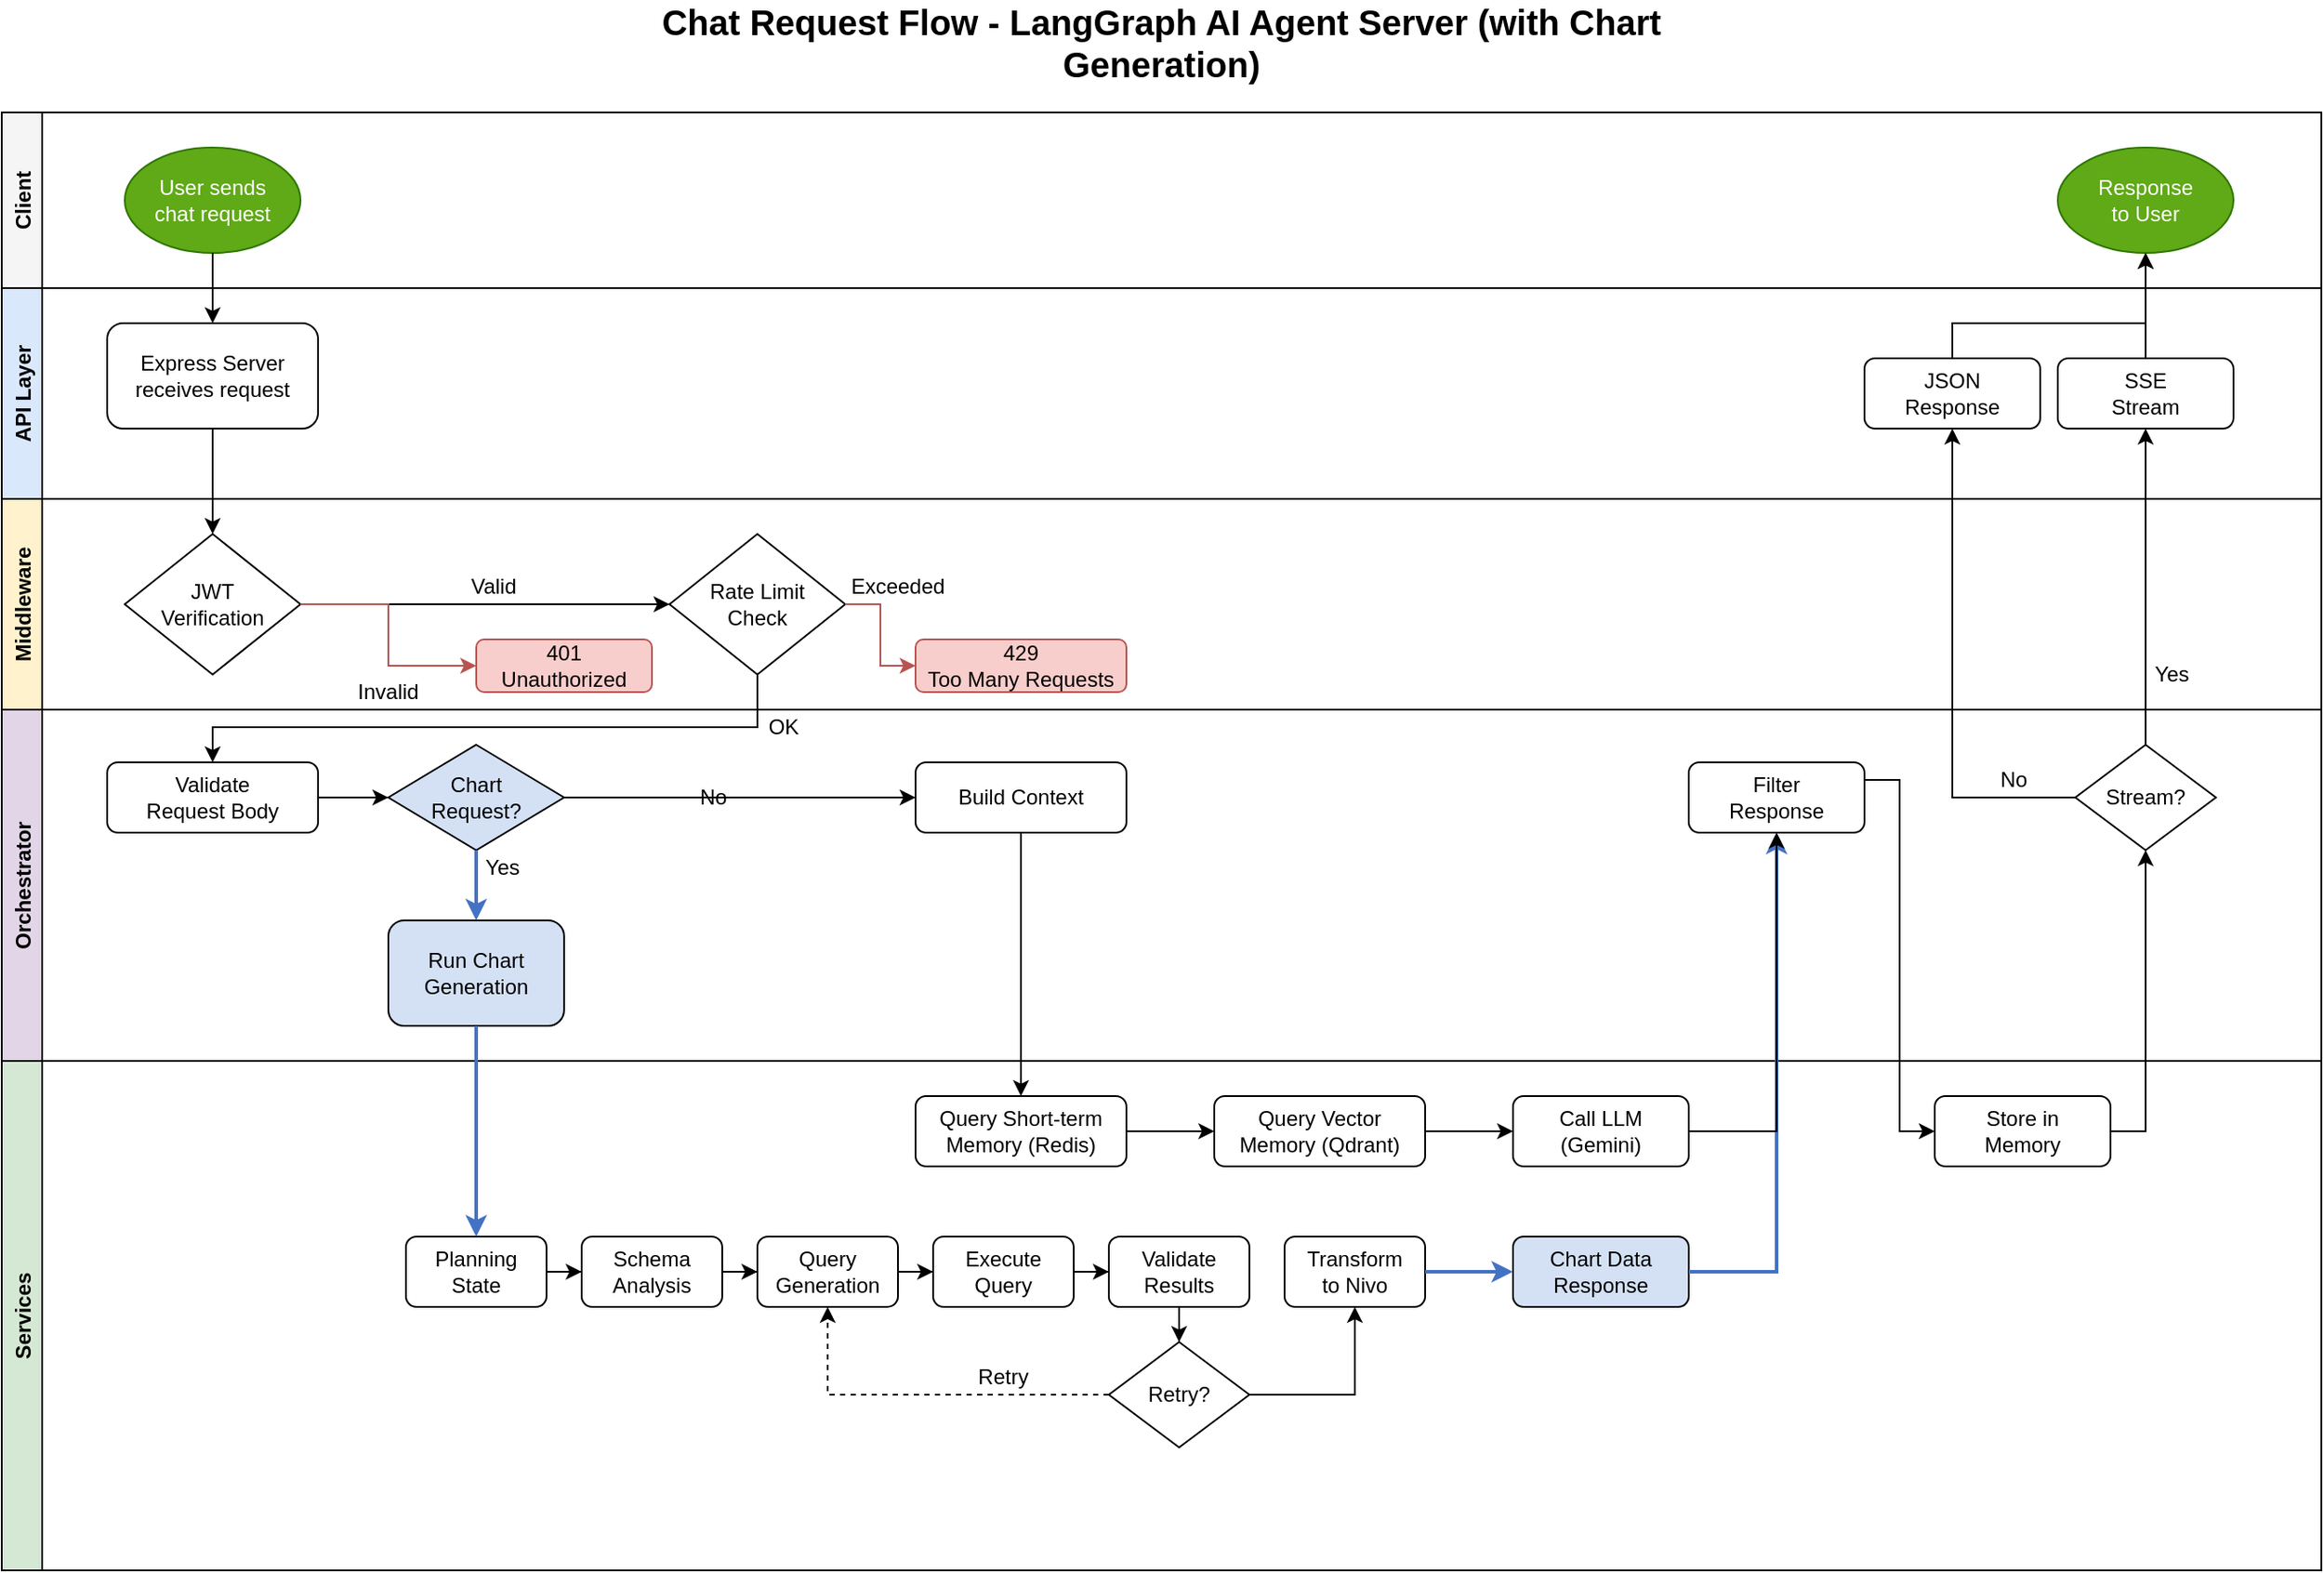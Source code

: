 <mxfile version="24.5.1" type="device">
  <diagram name="Request Flow" id="request-flow">
    <mxGraphModel dx="1434" dy="844" grid="1" gridSize="10" guides="1" tooltips="1" connect="1" arrows="1" fold="1" page="1" pageScale="1" pageWidth="1400" pageHeight="1200" math="0" shadow="0">
      <root>
        <mxCell id="0" />
        <mxCell id="1" parent="0" />
        <mxCell id="title" value="Chat Request Flow - LangGraph AI Agent Server (with Chart Generation)" style="text;html=1;strokeColor=none;fillColor=none;align=center;verticalAlign=middle;whiteSpace=wrap;rounded=0;fontSize=20;fontStyle=1" parent="1" vertex="1">
          <mxGeometry x="400" y="20" width="600" height="40" as="geometry" />
        </mxCell>
        <mxCell id="swimlane-container" value="" style="swimlane;startSize=0;" parent="1" vertex="1">
          <mxGeometry x="40" y="80" width="1320" height="830" as="geometry" />
        </mxCell>
        <mxCell id="flow20-stream" style="edgeStyle=orthogonalEdgeStyle;rounded=0;orthogonalLoop=1;jettySize=auto;html=1;" parent="swimlane-container" source="stream-check" target="stream-response" edge="1">
          <mxGeometry relative="1" as="geometry">
            <Array as="points">
              <mxPoint x="1220" y="310" />
              <mxPoint x="1220" y="310" />
            </Array>
          </mxGeometry>
        </mxCell>
        <mxCell id="flow21-json" style="edgeStyle=orthogonalEdgeStyle;rounded=0;orthogonalLoop=1;jettySize=auto;html=1;" parent="swimlane-container" source="json-response" target="end" edge="1">
          <mxGeometry relative="1" as="geometry">
            <Array as="points">
              <mxPoint x="1110" y="120" />
              <mxPoint x="1220" y="120" />
            </Array>
          </mxGeometry>
        </mxCell>
        <mxCell id="flow4-success" style="edgeStyle=orthogonalEdgeStyle;rounded=0;orthogonalLoop=1;jettySize=auto;html=1;entryX=0.5;entryY=0;entryDx=0;entryDy=0;" parent="swimlane-container" source="rate-limit-check" target="validate" edge="1">
          <mxGeometry relative="1" as="geometry">
            <Array as="points">
              <mxPoint x="430" y="350" />
              <mxPoint x="120" y="350" />
            </Array>
          </mxGeometry>
        </mxCell>
        <mxCell id="client-lane" value="Client" style="swimlane;horizontal=0;fillColor=#f5f5f5;" parent="swimlane-container" vertex="1">
          <mxGeometry width="1320" height="100" as="geometry" />
        </mxCell>
        <mxCell id="end" value="Response&#xa;to User" style="ellipse;whiteSpace=wrap;html=1;fillColor=#60a917;strokeColor=#2D7600;fontColor=#ffffff;" parent="client-lane" vertex="1">
          <mxGeometry x="1170" y="20" width="100" height="60" as="geometry" />
        </mxCell>
        <mxCell id="api-lane" value="API Layer" style="swimlane;horizontal=0;fillColor=#dae8fc;" parent="swimlane-container" vertex="1">
          <mxGeometry y="100" width="1320" height="120" as="geometry" />
        </mxCell>
        <mxCell id="stream-response" value="SSE&#xa;Stream" style="rounded=1;whiteSpace=wrap;html=1;" parent="api-lane" vertex="1">
          <mxGeometry x="1170" y="40" width="100" height="40" as="geometry" />
        </mxCell>
        <mxCell id="json-response" value="JSON&#xa;Response" style="rounded=1;whiteSpace=wrap;html=1;" parent="api-lane" vertex="1">
          <mxGeometry x="1060" y="40" width="100" height="40" as="geometry" />
        </mxCell>
        <mxCell id="middleware-lane" value="Middleware" style="swimlane;horizontal=0;fillColor=#fff2cc;" parent="swimlane-container" vertex="1">
          <mxGeometry y="220" width="1320" height="120" as="geometry" />
        </mxCell>
        <mxCell id="auth-fail" value="401&#xa;Unauthorized" style="rounded=1;whiteSpace=wrap;html=1;fillColor=#f8cecc;strokeColor=#b85450;" parent="middleware-lane" vertex="1">
          <mxGeometry x="270" y="80" width="100" height="30" as="geometry" />
        </mxCell>
        <mxCell id="rate-limit-check" value="Rate Limit&#xa;Check" style="rhombus;whiteSpace=wrap;html=1;" parent="middleware-lane" vertex="1">
          <mxGeometry x="380" y="20" width="100" height="80" as="geometry" />
        </mxCell>
        <mxCell id="rate-limit-fail" value="429&#xa;Too Many Requests" style="rounded=1;whiteSpace=wrap;html=1;fillColor=#f8cecc;strokeColor=#b85450;" parent="middleware-lane" vertex="1">
          <mxGeometry x="520" y="80" width="120" height="30" as="geometry" />
        </mxCell>
        <mxCell id="label-rate-fail" value="Exceeded" style="text;html=1;strokeColor=none;fillColor=none;align=center;verticalAlign=middle;whiteSpace=wrap;rounded=0;" parent="middleware-lane" vertex="1">
          <mxGeometry x="480" y="40" width="60" height="20" as="geometry" />
        </mxCell>
        <mxCell id="label-stream-yes" value="Yes" style="text;html=1;strokeColor=none;fillColor=none;align=center;verticalAlign=middle;whiteSpace=wrap;rounded=0;" parent="middleware-lane" vertex="1">
          <mxGeometry x="1220" y="90" width="30" height="20" as="geometry" />
        </mxCell>
        <mxCell id="orchestrator-lane" value="Orchestrator" style="swimlane;horizontal=0;fillColor=#e1d5e7;" parent="swimlane-container" vertex="1">
          <mxGeometry y="340" width="1320" height="200" as="geometry" />
        </mxCell>
        <mxCell id="start" value="User sends&#xa;chat request" style="ellipse;whiteSpace=wrap;html=1;fillColor=#60a917;strokeColor=#2D7600;fontColor=#ffffff;" parent="orchestrator-lane" vertex="1">
          <mxGeometry x="70" y="-320" width="100" height="60" as="geometry" />
        </mxCell>
        <mxCell id="api-receive" value="Express Server&#xa;receives request" style="rounded=1;whiteSpace=wrap;html=1;" parent="orchestrator-lane" vertex="1">
          <mxGeometry x="60" y="-220" width="120" height="60" as="geometry" />
        </mxCell>
        <mxCell id="auth-check" value="JWT&#xa;Verification" style="rhombus;whiteSpace=wrap;html=1;" parent="orchestrator-lane" vertex="1">
          <mxGeometry x="70" y="-100" width="100" height="80" as="geometry" />
        </mxCell>
        <mxCell id="flow1" style="edgeStyle=orthogonalEdgeStyle;rounded=0;orthogonalLoop=1;jettySize=auto;html=1;" parent="orchestrator-lane" source="start" target="api-receive" edge="1">
          <mxGeometry relative="1" as="geometry" />
        </mxCell>
        <mxCell id="flow2" style="edgeStyle=orthogonalEdgeStyle;rounded=0;orthogonalLoop=1;jettySize=auto;html=1;" parent="orchestrator-lane" source="api-receive" target="auth-check" edge="1">
          <mxGeometry relative="1" as="geometry" />
        </mxCell>
        <mxCell id="chart-check" value="Chart&#xa;Request?" style="rhombus;whiteSpace=wrap;html=1;fillColor=#d4e1f5;" parent="orchestrator-lane" vertex="1">
          <mxGeometry x="220" y="20" width="100" height="60" as="geometry" />
        </mxCell>
        <mxCell id="build-context" value="Build Context" style="rounded=1;whiteSpace=wrap;html=1;" parent="orchestrator-lane" vertex="1">
          <mxGeometry x="520" y="30" width="120" height="40" as="geometry" />
        </mxCell>
        <mxCell id="run-chart-gen" value="Run Chart&#xa;Generation" style="rounded=1;whiteSpace=wrap;html=1;fillColor=#d4e1f5;" parent="orchestrator-lane" vertex="1">
          <mxGeometry x="220" y="120" width="100" height="60" as="geometry" />
        </mxCell>
        <mxCell id="filter-response" value="Filter&#xa;Response" style="rounded=1;whiteSpace=wrap;html=1;" parent="orchestrator-lane" vertex="1">
          <mxGeometry x="960" y="30" width="100" height="40" as="geometry" />
        </mxCell>
        <mxCell id="stream-check" value="Stream?" style="rhombus;whiteSpace=wrap;html=1;" parent="orchestrator-lane" vertex="1">
          <mxGeometry x="1180" y="20" width="80" height="60" as="geometry" />
        </mxCell>
        <mxCell id="validate" value="Validate&#xa;Request Body" style="rounded=1;whiteSpace=wrap;html=1;" parent="orchestrator-lane" vertex="1">
          <mxGeometry x="60" y="30" width="120" height="40" as="geometry" />
        </mxCell>
        <mxCell id="flow5" style="edgeStyle=orthogonalEdgeStyle;rounded=0;orthogonalLoop=1;jettySize=auto;html=1;" parent="orchestrator-lane" source="validate" target="chart-check" edge="1">
          <mxGeometry relative="1" as="geometry" />
        </mxCell>
        <mxCell id="flow-chart-yes" style="edgeStyle=orthogonalEdgeStyle;rounded=0;orthogonalLoop=1;jettySize=auto;html=1;strokeColor=#4472C4;strokeWidth=2;" parent="orchestrator-lane" source="chart-check" target="run-chart-gen" edge="1">
          <mxGeometry relative="1" as="geometry" />
        </mxCell>
        <mxCell id="label-chart-yes" value="Yes" style="text;html=1;strokeColor=none;fillColor=none;align=center;verticalAlign=middle;whiteSpace=wrap;rounded=0;" parent="orchestrator-lane" vertex="1">
          <mxGeometry x="270" y="80" width="30" height="20" as="geometry" />
        </mxCell>
        <mxCell id="flow-chart-no" style="edgeStyle=orthogonalEdgeStyle;rounded=0;orthogonalLoop=1;jettySize=auto;html=1;" parent="orchestrator-lane" source="chart-check" target="build-context" edge="1">
          <mxGeometry relative="1" as="geometry" />
        </mxCell>
        <mxCell id="label-chart-no" value="No" style="text;html=1;strokeColor=none;fillColor=none;align=center;verticalAlign=middle;whiteSpace=wrap;rounded=0;" parent="orchestrator-lane" vertex="1">
          <mxGeometry x="390" y="40" width="30" height="20" as="geometry" />
        </mxCell>
        <mxCell id="label-stream-no" value="No" style="text;html=1;strokeColor=none;fillColor=none;align=center;verticalAlign=middle;whiteSpace=wrap;rounded=0;" parent="orchestrator-lane" vertex="1">
          <mxGeometry x="1130" y="30" width="30" height="20" as="geometry" />
        </mxCell>
        <mxCell id="services-lane" value="Services" style="swimlane;horizontal=0;fillColor=#d5e8d4;" parent="swimlane-container" vertex="1">
          <mxGeometry y="540" width="1320" height="290" as="geometry" />
        </mxCell>
        <mxCell id="llm-call" value="Call LLM&#xa;(Gemini)" style="rounded=1;whiteSpace=wrap;html=1;" parent="services-lane" vertex="1">
          <mxGeometry x="860" y="20" width="100" height="40" as="geometry" />
        </mxCell>
        <mxCell id="store-memory" value="Store in&#xa;Memory" style="rounded=1;whiteSpace=wrap;html=1;" parent="services-lane" vertex="1">
          <mxGeometry x="1100" y="20" width="100" height="40" as="geometry" />
        </mxCell>
        <mxCell id="flow8" style="edgeStyle=orthogonalEdgeStyle;rounded=0;orthogonalLoop=1;jettySize=auto;html=1;entryX=0;entryY=0.5;entryDx=0;entryDy=0;exitX=1;exitY=0.5;exitDx=0;exitDy=0;" parent="services-lane" source="rag-query" target="llm-call" edge="1">
          <mxGeometry relative="1" as="geometry">
            <mxPoint x="890" y="-180" as="targetPoint" />
            <Array as="points">
              <mxPoint x="800" y="40" />
              <mxPoint x="800" y="40" />
            </Array>
          </mxGeometry>
        </mxCell>
        <mxCell id="chart-response" value="Chart Data&#xa;Response" style="rounded=1;whiteSpace=wrap;html=1;fillColor=#d4e1f5;" parent="services-lane" vertex="1">
          <mxGeometry x="860" y="100" width="100" height="40" as="geometry" />
        </mxCell>
        <mxCell id="state-planning" value="Planning&#xa;State" style="rounded=1;whiteSpace=wrap;html=1;" parent="services-lane" vertex="1">
          <mxGeometry x="230" y="100" width="80" height="40" as="geometry" />
        </mxCell>
        <mxCell id="state-schema" value="Schema&#xa;Analysis" style="rounded=1;whiteSpace=wrap;html=1;" parent="services-lane" vertex="1">
          <mxGeometry x="330" y="100" width="80" height="40" as="geometry" />
        </mxCell>
        <mxCell id="state-query-gen" value="Query&#xa;Generation" style="rounded=1;whiteSpace=wrap;html=1;" parent="services-lane" vertex="1">
          <mxGeometry x="430" y="100" width="80" height="40" as="geometry" />
        </mxCell>
        <mxCell id="state-execute" value="Execute&#xa;Query" style="rounded=1;whiteSpace=wrap;html=1;" parent="services-lane" vertex="1">
          <mxGeometry x="530" y="100" width="80" height="40" as="geometry" />
        </mxCell>
        <mxCell id="state-validate" value="Validate&#xa;Results" style="rounded=1;whiteSpace=wrap;html=1;" parent="services-lane" vertex="1">
          <mxGeometry x="630" y="100" width="80" height="40" as="geometry" />
        </mxCell>
        <mxCell id="state-retry" value="Retry?" style="rhombus;whiteSpace=wrap;html=1;" parent="services-lane" vertex="1">
          <mxGeometry x="630" y="160" width="80" height="60" as="geometry" />
        </mxCell>
        <mxCell id="state-transform" value="Transform&#xa;to Nivo" style="rounded=1;whiteSpace=wrap;html=1;" parent="services-lane" vertex="1">
          <mxGeometry x="730" y="100" width="80" height="40" as="geometry" />
        </mxCell>
        <mxCell id="label-retry" value="Retry" style="text;html=1;strokeColor=none;fillColor=none;align=center;verticalAlign=middle;whiteSpace=wrap;rounded=0;" parent="services-lane" vertex="1">
          <mxGeometry x="550" y="170" width="40" height="20" as="geometry" />
        </mxCell>
        <mxCell id="flow-retry-yes" style="edgeStyle=orthogonalEdgeStyle;rounded=0;orthogonalLoop=1;jettySize=auto;html=1;dashed=1;exitX=0;exitY=0.5;exitDx=0;exitDy=0;" parent="services-lane" source="state-retry" target="state-query-gen" edge="1">
          <mxGeometry relative="1" as="geometry">
            <Array as="points">
              <mxPoint x="470" y="190" />
            </Array>
          </mxGeometry>
        </mxCell>
        <mxCell id="flow-state1" style="edgeStyle=orthogonalEdgeStyle;rounded=0;orthogonalLoop=1;jettySize=auto;html=1;" parent="services-lane" source="state-planning" target="state-schema" edge="1">
          <mxGeometry relative="1" as="geometry" />
        </mxCell>
        <mxCell id="flow-state2" style="edgeStyle=orthogonalEdgeStyle;rounded=0;orthogonalLoop=1;jettySize=auto;html=1;" parent="services-lane" source="state-schema" target="state-query-gen" edge="1">
          <mxGeometry relative="1" as="geometry" />
        </mxCell>
        <mxCell id="flow-state3" style="edgeStyle=orthogonalEdgeStyle;rounded=0;orthogonalLoop=1;jettySize=auto;html=1;" parent="services-lane" source="state-query-gen" target="state-execute" edge="1">
          <mxGeometry relative="1" as="geometry" />
        </mxCell>
        <mxCell id="flow-state4" style="edgeStyle=orthogonalEdgeStyle;rounded=0;orthogonalLoop=1;jettySize=auto;html=1;" parent="services-lane" source="state-execute" target="state-validate" edge="1">
          <mxGeometry relative="1" as="geometry" />
        </mxCell>
        <mxCell id="flow-state5" style="edgeStyle=orthogonalEdgeStyle;rounded=0;orthogonalLoop=1;jettySize=auto;html=1;" parent="services-lane" source="state-validate" target="state-retry" edge="1">
          <mxGeometry relative="1" as="geometry" />
        </mxCell>
        <mxCell id="flow-retry-no" style="edgeStyle=orthogonalEdgeStyle;rounded=0;orthogonalLoop=1;jettySize=auto;html=1;" parent="services-lane" source="state-retry" target="state-transform" edge="1">
          <mxGeometry relative="1" as="geometry" />
        </mxCell>
        <mxCell id="flow-state6" style="edgeStyle=orthogonalEdgeStyle;rounded=0;orthogonalLoop=1;jettySize=auto;html=1;strokeColor=#4472C4;strokeWidth=2;entryX=0;entryY=0.5;entryDx=0;entryDy=0;" parent="services-lane" source="state-transform" target="chart-response" edge="1">
          <mxGeometry relative="1" as="geometry">
            <mxPoint x="910" y="110" as="targetPoint" />
            <Array as="points">
              <mxPoint x="770" y="120" />
            </Array>
          </mxGeometry>
        </mxCell>
        <mxCell id="memory-query" value="Query Short-term&#xa;Memory (Redis)" style="rounded=1;whiteSpace=wrap;html=1;" parent="services-lane" vertex="1">
          <mxGeometry x="520" y="20" width="120" height="40" as="geometry" />
        </mxCell>
        <mxCell id="rag-query" value="Query Vector&#xa;Memory (Qdrant)" style="rounded=1;whiteSpace=wrap;html=1;" parent="services-lane" vertex="1">
          <mxGeometry x="690" y="20" width="120" height="40" as="geometry" />
        </mxCell>
        <mxCell id="flow7" style="edgeStyle=orthogonalEdgeStyle;rounded=0;orthogonalLoop=1;jettySize=auto;html=1;" parent="services-lane" source="memory-query" target="rag-query" edge="1">
          <mxGeometry relative="1" as="geometry" />
        </mxCell>
        <mxCell id="flow3-success" style="edgeStyle=orthogonalEdgeStyle;rounded=0;orthogonalLoop=1;jettySize=auto;html=1;" parent="swimlane-container" source="auth-check" target="rate-limit-check" edge="1">
          <mxGeometry relative="1" as="geometry">
            <mxPoint as="offset" />
          </mxGeometry>
        </mxCell>
        <mxCell id="flow3-fail" style="edgeStyle=orthogonalEdgeStyle;rounded=0;orthogonalLoop=1;jettySize=auto;html=1;strokeColor=#b85450;" parent="swimlane-container" source="auth-check" target="auth-fail" edge="1">
          <mxGeometry relative="1" as="geometry" />
        </mxCell>
        <mxCell id="flow4-fail" style="edgeStyle=orthogonalEdgeStyle;rounded=0;orthogonalLoop=1;jettySize=auto;html=1;strokeColor=#b85450;" parent="swimlane-container" source="rate-limit-check" target="rate-limit-fail" edge="1">
          <mxGeometry relative="1" as="geometry" />
        </mxCell>
        <mxCell id="flow-run-chart" style="edgeStyle=orthogonalEdgeStyle;rounded=0;orthogonalLoop=1;jettySize=auto;html=1;strokeColor=#4472C4;strokeWidth=2;" parent="swimlane-container" source="run-chart-gen" target="state-planning" edge="1">
          <mxGeometry relative="1" as="geometry" />
        </mxCell>
        <mxCell id="flow6" style="edgeStyle=orthogonalEdgeStyle;rounded=0;orthogonalLoop=1;jettySize=auto;html=1;" parent="swimlane-container" source="build-context" target="memory-query" edge="1">
          <mxGeometry relative="1" as="geometry" />
        </mxCell>
        <mxCell id="flow18" style="edgeStyle=orthogonalEdgeStyle;rounded=0;orthogonalLoop=1;jettySize=auto;html=1;" parent="swimlane-container" source="filter-response" target="store-memory" edge="1">
          <mxGeometry relative="1" as="geometry">
            <Array as="points">
              <mxPoint x="1080" y="380" />
              <mxPoint x="1080" y="580" />
            </Array>
          </mxGeometry>
        </mxCell>
        <mxCell id="flow19" style="edgeStyle=orthogonalEdgeStyle;rounded=0;orthogonalLoop=1;jettySize=auto;html=1;" parent="swimlane-container" source="store-memory" target="stream-check" edge="1">
          <mxGeometry relative="1" as="geometry">
            <Array as="points">
              <mxPoint x="1220" y="580" />
            </Array>
          </mxGeometry>
        </mxCell>
        <mxCell id="flow20-json" style="edgeStyle=orthogonalEdgeStyle;rounded=0;orthogonalLoop=1;jettySize=auto;html=1;exitX=0;exitY=0.5;exitDx=0;exitDy=0;" parent="swimlane-container" source="stream-check" target="json-response" edge="1">
          <mxGeometry relative="1" as="geometry">
            <Array as="points">
              <mxPoint x="1110" y="390" />
            </Array>
          </mxGeometry>
        </mxCell>
        <mxCell id="flow21-stream" style="edgeStyle=orthogonalEdgeStyle;rounded=0;orthogonalLoop=1;jettySize=auto;html=1;" parent="swimlane-container" source="stream-response" target="end" edge="1">
          <mxGeometry relative="1" as="geometry" />
        </mxCell>
        <mxCell id="label-auth-success" value="Valid" style="text;html=1;strokeColor=none;fillColor=none;align=center;verticalAlign=middle;whiteSpace=wrap;rounded=0;" parent="swimlane-container" vertex="1">
          <mxGeometry x="260" y="260" width="40" height="20" as="geometry" />
        </mxCell>
        <mxCell id="label-auth-fail" value="Invalid" style="text;html=1;strokeColor=none;fillColor=none;align=center;verticalAlign=middle;whiteSpace=wrap;rounded=0;" parent="swimlane-container" vertex="1">
          <mxGeometry x="200" y="320" width="40" height="20" as="geometry" />
        </mxCell>
        <mxCell id="label-rate-success" value="OK" style="text;html=1;strokeColor=none;fillColor=none;align=center;verticalAlign=middle;whiteSpace=wrap;rounded=0;" parent="swimlane-container" vertex="1">
          <mxGeometry x="430" y="340" width="30" height="20" as="geometry" />
        </mxCell>
        <mxCell id="flow-chart-merge" style="edgeStyle=orthogonalEdgeStyle;rounded=0;orthogonalLoop=1;jettySize=auto;html=1;strokeColor=#4472C4;strokeWidth=2;entryX=0.5;entryY=1;entryDx=0;entryDy=0;" parent="swimlane-container" source="chart-response" target="filter-response" edge="1">
          <mxGeometry relative="1" as="geometry">
            <Array as="points">
              <mxPoint x="1010" y="660" />
            </Array>
          </mxGeometry>
        </mxCell>
        <mxCell id="kl_AAQ96SarA4gtJ3iiN-1" style="edgeStyle=orthogonalEdgeStyle;rounded=0;orthogonalLoop=1;jettySize=auto;html=1;exitX=1;exitY=0.5;exitDx=0;exitDy=0;entryX=0.5;entryY=1;entryDx=0;entryDy=0;" edge="1" parent="swimlane-container" source="llm-call" target="filter-response">
          <mxGeometry relative="1" as="geometry" />
        </mxCell>
      </root>
    </mxGraphModel>
  </diagram>
</mxfile>
